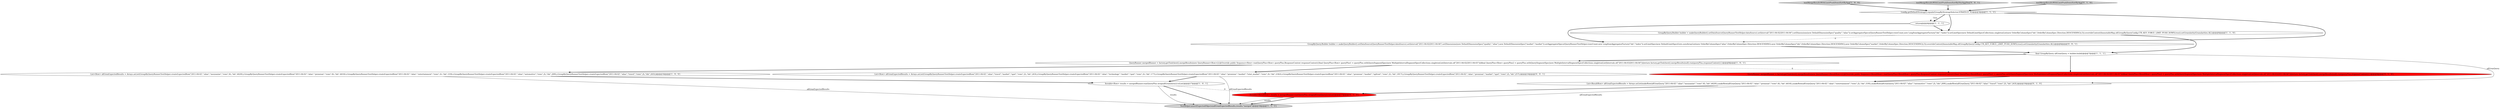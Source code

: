 digraph {
3 [style = filled, label = "!config.getDefaultStrategy().equals(GroupByStrategySelector.STRATEGY_V2)@@@3@@@['1', '1', '1']", fillcolor = white, shape = diamond image = "AAA0AAABBB1BBB"];
9 [style = filled, label = "List<ResultRow> allGranExpectedResults = Arrays.asList(makeRow(allGranQuery,\"2011-04-02\",\"alias\",\"mezzanine\",\"rows\",6L,\"idx\",4420L),makeRow(allGranQuery,\"2011-04-02\",\"alias\",\"premium\",\"rows\",6L,\"idx\",4416L),makeRow(allGranQuery,\"2011-04-02\",\"alias\",\"entertainment\",\"rows\",2L,\"idx\",319L),makeRow(allGranQuery,\"2011-04-02\",\"alias\",\"automotive\",\"rows\",2L,\"idx\",269L),makeRow(allGranQuery,\"2011-04-02\",\"alias\",\"travel\",\"rows\",2L,\"idx\",243L))@@@16@@@['0', '1', '0']", fillcolor = white, shape = ellipse image = "AAA0AAABBB2BBB"];
10 [style = filled, label = "Iterable<ResultRow> results = mergedRunner.run(QueryPlus.wrap(allGranQuery)).toList()@@@17@@@['0', '1', '0']", fillcolor = red, shape = ellipse image = "AAA1AAABBB2BBB"];
2 [style = filled, label = "return@@@4@@@['1', '1', '1']", fillcolor = white, shape = ellipse image = "AAA0AAABBB1BBB"];
6 [style = filled, label = "testMergeResultsWithLimitPushDownSortByAgg['1', '0', '0']", fillcolor = lightgray, shape = diamond image = "AAA0AAABBB1BBB"];
15 [style = filled, label = "GroupByQuery.Builder builder = makeQueryBuilder().setDataSource(QueryRunnerTestHelper.dataSource).setInterval(\"2011-04-02/2011-04-04\").setDimensions(new DefaultDimensionSpec(\"quality\",\"alias\"),new DefaultDimensionSpec(\"market\",\"market\")).setAggregatorSpecs(QueryRunnerTestHelper.rowsCount,new LongSumAggregatorFactory(\"idx\",\"index\")).setLimitSpec(new DefaultLimitSpec(Lists.newArrayList(new OrderByColumnSpec(\"alias\",OrderByColumnSpec.Direction.DESCENDING),new OrderByColumnSpec(\"idx\",OrderByColumnSpec.Direction.DESCENDING),new OrderByColumnSpec(\"market\",OrderByColumnSpec.Direction.DESCENDING)),5)).overrideContext(ImmutableMap.of(GroupByQueryConfig.CTX_KEY_FORCE_LIMIT_PUSH_DOWN,true)).setGranularity(Granularities.ALL)@@@6@@@['0', '0', '1']", fillcolor = white, shape = ellipse image = "AAA0AAABBB3BBB"];
12 [style = filled, label = "QueryRunner mergedRunner = factory.getToolchest().mergeResults(new QueryRunner<ResultRow>(){@Override public Sequence<ResultRow> run(QueryPlus<ResultRow> queryPlus,ResponseContext responseContext){final QueryPlus<ResultRow> queryPlus1 = queryPlus.withQuerySegmentSpec(new MultipleIntervalSegmentSpec(Collections.singletonList(Intervals.of(\"2011-04-02/2011-04-03\"))))final QueryPlus<ResultRow> queryPlus2 = queryPlus.withQuerySegmentSpec(new MultipleIntervalSegmentSpec(Collections.singletonList(Intervals.of(\"2011-04-03/2011-04-04\"))))return factory.getToolchest().mergeResults(null).run(queryPlus,responseContext)}})@@@8@@@['0', '1', '0']", fillcolor = red, shape = ellipse image = "AAA1AAABBB2BBB"];
1 [style = filled, label = "List<Row> allGranExpectedResults = Arrays.asList(GroupByQueryRunnerTestHelper.createExpectedRow(\"2011-04-02\",\"alias\",\"mezzanine\",\"rows\",6L,\"idx\",4420L),GroupByQueryRunnerTestHelper.createExpectedRow(\"2011-04-02\",\"alias\",\"premium\",\"rows\",6L,\"idx\",4416L),GroupByQueryRunnerTestHelper.createExpectedRow(\"2011-04-02\",\"alias\",\"entertainment\",\"rows\",2L,\"idx\",319L),GroupByQueryRunnerTestHelper.createExpectedRow(\"2011-04-02\",\"alias\",\"automotive\",\"rows\",2L,\"idx\",269L),GroupByQueryRunnerTestHelper.createExpectedRow(\"2011-04-02\",\"alias\",\"travel\",\"rows\",2L,\"idx\",243L))@@@16@@@['1', '0', '0']", fillcolor = white, shape = ellipse image = "AAA0AAABBB1BBB"];
4 [style = filled, label = "GroupByQuery.Builder builder = makeQueryBuilder().setDataSource(QueryRunnerTestHelper.dataSource).setInterval(\"2011-04-02/2011-04-04\").setDimensions(new DefaultDimensionSpec(\"quality\",\"alias\")).setAggregatorSpecs(QueryRunnerTestHelper.rowsCount,new LongSumAggregatorFactory(\"idx\",\"index\")).setLimitSpec(new DefaultLimitSpec(Collections.singletonList(new OrderByColumnSpec(\"idx\",OrderByColumnSpec.Direction.DESCENDING)),5)).overrideContext(ImmutableMap.of(GroupByQueryConfig.CTX_KEY_FORCE_LIMIT_PUSH_DOWN,true)).setGranularity(Granularities.ALL)@@@6@@@['1', '1', '0']", fillcolor = white, shape = ellipse image = "AAA0AAABBB1BBB"];
14 [style = filled, label = "testMergeResultsWithLimitPushDownSortByDimAggDim['0', '0', '1']", fillcolor = lightgray, shape = diamond image = "AAA0AAABBB3BBB"];
8 [style = filled, label = "final GroupByQuery allGranQuery = builder.build()@@@7@@@['1', '1', '1']", fillcolor = white, shape = ellipse image = "AAA0AAABBB1BBB"];
13 [style = filled, label = "List<Row> allGranExpectedResults = Arrays.asList(GroupByQueryRunnerTestHelper.createExpectedRow(\"2011-04-02\",\"alias\",\"travel\",\"market\",\"spot\",\"rows\",2L,\"idx\",243L),GroupByQueryRunnerTestHelper.createExpectedRow(\"2011-04-02\",\"alias\",\"technology\",\"market\",\"spot\",\"rows\",2L,\"idx\",177L),GroupByQueryRunnerTestHelper.createExpectedRow(\"2011-04-02\",\"alias\",\"premium\",\"market\",\"total_market\",\"rows\",2L,\"idx\",2342L),GroupByQueryRunnerTestHelper.createExpectedRow(\"2011-04-02\",\"alias\",\"premium\",\"market\",\"upfront\",\"rows\",2L,\"idx\",1817L),GroupByQueryRunnerTestHelper.createExpectedRow(\"2011-04-02\",\"alias\",\"premium\",\"market\",\"spot\",\"rows\",2L,\"idx\",257L))@@@16@@@['0', '0', '1']", fillcolor = white, shape = ellipse image = "AAA0AAABBB3BBB"];
7 [style = filled, label = "Iterable<Row> results = mergedRunner.run(QueryPlus.wrap(allGranQuery)).toList()@@@17@@@['1', '0', '1']", fillcolor = white, shape = ellipse image = "AAA0AAABBB1BBB"];
0 [style = filled, label = "QueryRunner mergedRunner = factory.getToolchest().mergeResults(new QueryRunner<Row>(){@Override public Sequence<Row> run(QueryPlus<Row> queryPlus,ResponseContext responseContext){final QueryPlus<Row> queryPlus1 = queryPlus.withQuerySegmentSpec(new MultipleIntervalSegmentSpec(Collections.singletonList(Intervals.of(\"2011-04-02/2011-04-03\"))))final QueryPlus<Row> queryPlus2 = queryPlus.withQuerySegmentSpec(new MultipleIntervalSegmentSpec(Collections.singletonList(Intervals.of(\"2011-04-03/2011-04-04\"))))return factory.getToolchest().mergeResults(null).run(queryPlus,responseContext)}})@@@8@@@['1', '0', '1']", fillcolor = white, shape = ellipse image = "AAA0AAABBB1BBB"];
11 [style = filled, label = "testMergeResultsWithLimitPushDownSortByAgg['0', '1', '0']", fillcolor = lightgray, shape = diamond image = "AAA0AAABBB2BBB"];
5 [style = filled, label = "TestHelper.assertExpectedObjects(allGranExpectedResults,results,\"merged\")@@@18@@@['1', '1', '1']", fillcolor = lightgray, shape = ellipse image = "AAA0AAABBB1BBB"];
14->3 [style = bold, label=""];
6->3 [style = bold, label=""];
9->5 [style = solid, label="allGranExpectedResults"];
0->13 [style = bold, label=""];
1->5 [style = solid, label="allGranExpectedResults"];
10->5 [style = solid, label="results"];
7->5 [style = solid, label="results"];
3->15 [style = bold, label=""];
9->10 [style = bold, label=""];
0->12 [style = dashed, label="0"];
12->9 [style = bold, label=""];
2->4 [style = bold, label=""];
3->4 [style = bold, label=""];
1->7 [style = bold, label=""];
8->0 [style = bold, label=""];
8->9 [style = solid, label="allGranQuery"];
7->5 [style = bold, label=""];
10->5 [style = bold, label=""];
3->2 [style = bold, label=""];
11->3 [style = bold, label=""];
13->7 [style = bold, label=""];
0->1 [style = bold, label=""];
4->15 [style = dashed, label="0"];
2->15 [style = bold, label=""];
4->8 [style = bold, label=""];
7->10 [style = dashed, label="0"];
13->5 [style = solid, label="allGranExpectedResults"];
15->8 [style = bold, label=""];
8->12 [style = bold, label=""];
3->2 [style = dotted, label="true"];
}
